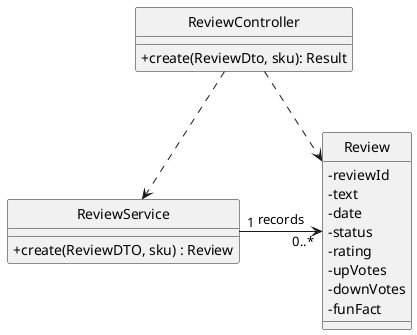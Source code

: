 @startuml
'https://plantuml.com/class-diagram

hide circle
skinparam classAttributeIconSize 0

class ReviewController {
    +create(ReviewDto, sku): Result
}

class ReviewService {
 + create(ReviewDTO, sku) : Review
}

class Review {
   - reviewId
   - text
   - date
   - status
   - rating
   - upVotes
   - downVotes
   - funFact
}


ReviewService "1" -right-> "0..*" Review:  records


ReviewController ..> ReviewService
ReviewController ..> Review






@enduml